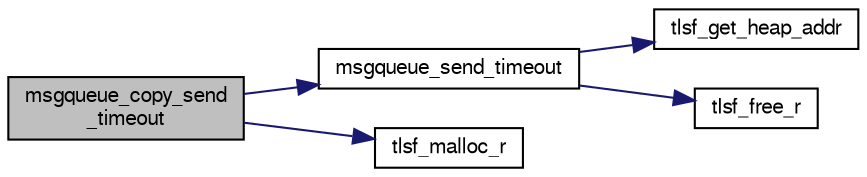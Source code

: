 digraph "msgqueue_copy_send_timeout"
{
  edge [fontname="FreeSans",fontsize="10",labelfontname="FreeSans",labelfontsize="10"];
  node [fontname="FreeSans",fontsize="10",shape=record];
  rankdir="LR";
  Node1 [label="msgqueue_copy_send\l_timeout",height=0.2,width=0.4,color="black", fillcolor="grey75", style="filled", fontcolor="black"];
  Node1 -> Node2 [color="midnightblue",fontsize="10",style="solid",fontname="FreeSans"];
  Node2 [label="msgqueue_send_timeout",height=0.2,width=0.4,color="black", fillcolor="white", style="filled",URL="$msg__queue_8c.html#aa9c85548b02609202975402ff7efcd64",tooltip="send a buffer previously allocated by msgqueue_malloc_before_send "];
  Node2 -> Node3 [color="midnightblue",fontsize="10",style="solid",fontname="FreeSans"];
  Node3 [label="tlsf_get_heap_addr",height=0.2,width=0.4,color="black", fillcolor="white", style="filled",URL="$tlsf__malloc__arch_8c.html#a1324770050af7b18bce649d036612cf1"];
  Node2 -> Node4 [color="midnightblue",fontsize="10",style="solid",fontname="FreeSans"];
  Node4 [label="tlsf_free_r",height=0.2,width=0.4,color="black", fillcolor="white", style="filled",URL="$tlsf__malloc__arch_8c.html#a17c0510bfc2132940c5d57578d37fe5e"];
  Node1 -> Node5 [color="midnightblue",fontsize="10",style="solid",fontname="FreeSans"];
  Node5 [label="tlsf_malloc_r",height=0.2,width=0.4,color="black", fillcolor="white", style="filled",URL="$tlsf__malloc__arch_8c.html#ad0333be97f2cbeecedde494c53243648"];
}
